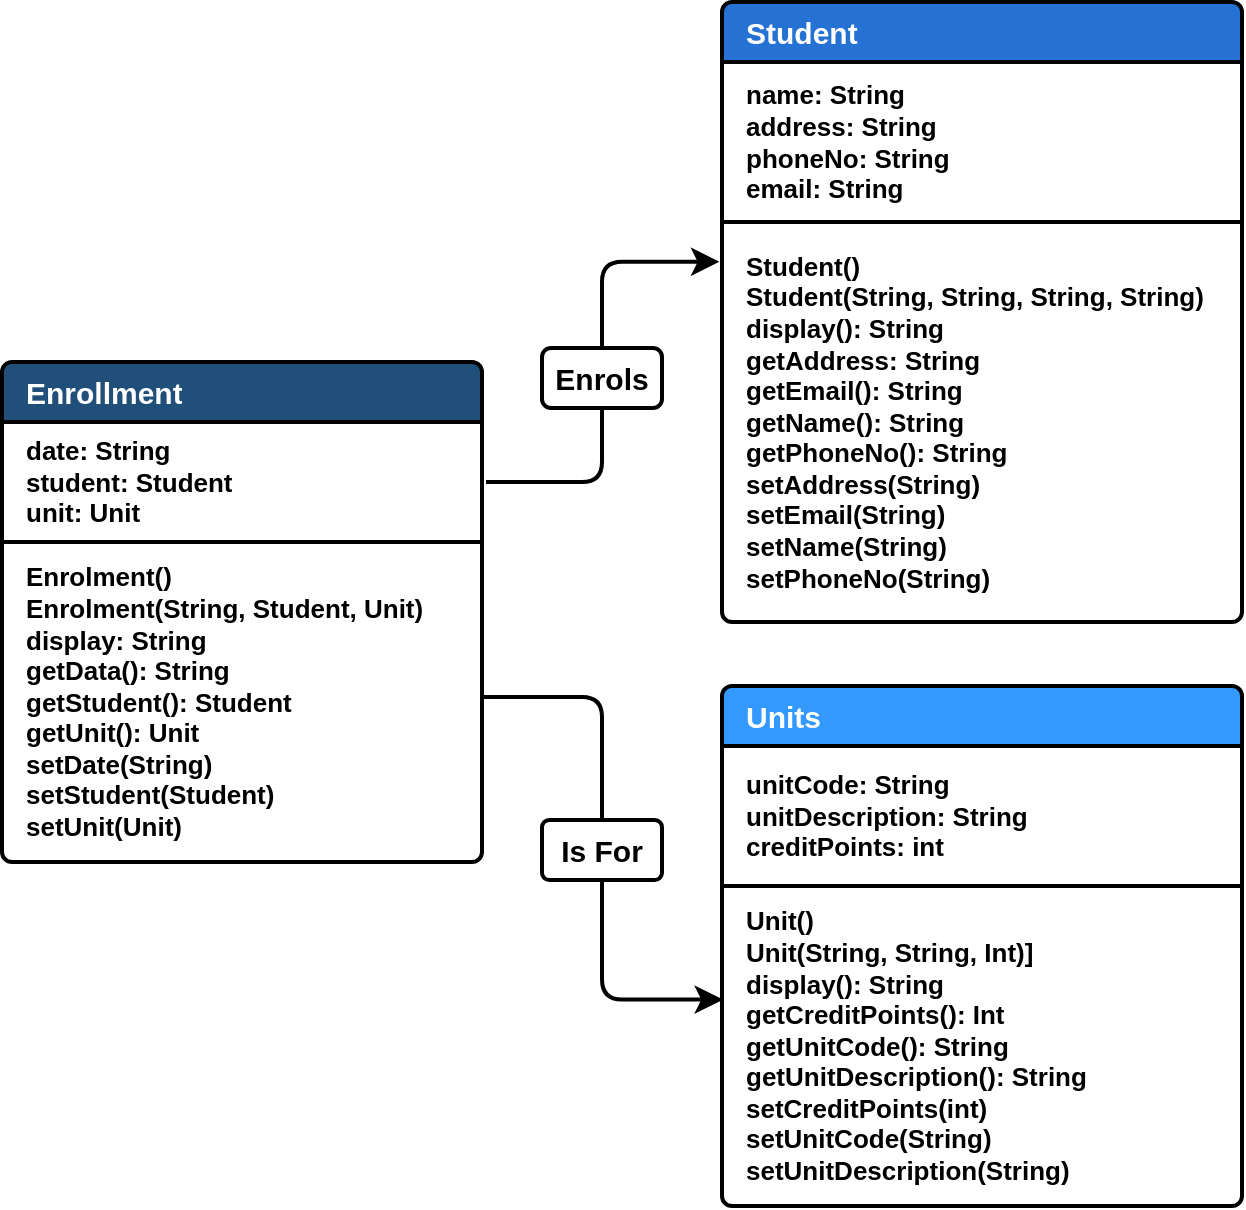 <mxfile version="24.8.3">
  <diagram name="Page-1" id="dSvuV1CNV-9eOFvfghRx">
    <mxGraphModel dx="1562" dy="958" grid="1" gridSize="10" guides="1" tooltips="1" connect="1" arrows="1" fold="1" page="1" pageScale="1" pageWidth="850" pageHeight="1100" math="0" shadow="0">
      <root>
        <mxCell id="0" />
        <mxCell id="1" parent="0" />
        <mxCell id="y66Isht47EPB-E9qdgSM-59" value="" style="group" vertex="1" connectable="0" parent="1">
          <mxGeometry x="40" y="40" width="620" height="602" as="geometry" />
        </mxCell>
        <mxCell id="y66Isht47EPB-E9qdgSM-7" value="" style="swimlane;fontStyle=1;childLayout=stackLayout;horizontal=1;startSize=0;horizontalStack=0;resizeParent=1;resizeParentMax=0;resizeLast=0;collapsible=0;marginBottom=0;whiteSpace=wrap;html=1;strokeColor=none;fillColor=none;strokeWidth=2;labelPadding=0;labelBorderColor=none;fontSize=13;shadow=0;perimeterSpacing=0;swimlaneLine=0;" vertex="1" parent="y66Isht47EPB-E9qdgSM-59">
          <mxGeometry y="180" width="240" height="250" as="geometry" />
        </mxCell>
        <mxCell id="y66Isht47EPB-E9qdgSM-8" value="Enrollment" style="text;strokeColor=default;fillColor=#204f79;align=left;verticalAlign=middle;spacingLeft=10;spacingRight=10;overflow=hidden;points=[[0,0.5],[1,0.5]];portConstraint=eastwest;rotatable=0;whiteSpace=wrap;html=1;shape=mxgraph.bootstrap.topButton;rSize=5;fontColor=#ffffff;labelBackgroundColor=none;fontSize=15;fontStyle=1;fontFamily=Helvetica;strokeWidth=2;labelPadding=0;labelBorderColor=none;shadow=0;perimeterSpacing=0;swimlaneLine=0;" vertex="1" parent="y66Isht47EPB-E9qdgSM-7">
          <mxGeometry width="240" height="30" as="geometry" />
        </mxCell>
        <mxCell id="y66Isht47EPB-E9qdgSM-9" value="date: String&lt;div style=&quot;font-size: 13px;&quot;&gt;student: Student&lt;/div&gt;&lt;div style=&quot;font-size: 13px;&quot;&gt;unit: Unit&lt;/div&gt;" style="text;strokeColor=default;fillColor=#FFFFFF;align=left;verticalAlign=middle;spacingLeft=10;spacingRight=10;overflow=hidden;points=[[0,0.5],[1,0.5]];portConstraint=eastwest;rotatable=0;whiteSpace=wrap;html=1;rSize=5;fontColor=#000000;strokeWidth=2;labelPadding=0;labelBorderColor=none;fontSize=13;fontStyle=1;shadow=0;perimeterSpacing=0;swimlaneLine=0;" vertex="1" parent="y66Isht47EPB-E9qdgSM-7">
          <mxGeometry y="30" width="240" height="60" as="geometry" />
        </mxCell>
        <mxCell id="y66Isht47EPB-E9qdgSM-12" value="Enrolment()&lt;div style=&quot;font-size: 13px;&quot;&gt;Enrolment(String, Student, Unit)&lt;/div&gt;&lt;div style=&quot;font-size: 13px;&quot;&gt;display: String&lt;/div&gt;&lt;div style=&quot;font-size: 13px;&quot;&gt;getData(): String&lt;/div&gt;&lt;div style=&quot;font-size: 13px;&quot;&gt;getStudent(): Student&lt;/div&gt;&lt;div style=&quot;font-size: 13px;&quot;&gt;getUnit(): Unit&lt;/div&gt;&lt;div style=&quot;font-size: 13px;&quot;&gt;setDate(String)&lt;/div&gt;&lt;div style=&quot;font-size: 13px;&quot;&gt;setStudent(Student)&lt;/div&gt;&lt;div style=&quot;font-size: 13px;&quot;&gt;setUnit(Unit)&lt;/div&gt;" style="text;strokeColor=default;fillColor=#FFFFFF;align=left;verticalAlign=middle;spacingLeft=10;spacingRight=10;overflow=hidden;points=[[0,0.5],[1,0.5]];portConstraint=eastwest;rotatable=0;whiteSpace=wrap;html=1;shape=mxgraph.bootstrap.bottomButton;rSize=5;fontColor=#000000;strokeWidth=2;labelPadding=0;labelBorderColor=none;fontSize=13;fontStyle=1;shadow=0;perimeterSpacing=0;swimlaneLine=0;" vertex="1" parent="y66Isht47EPB-E9qdgSM-7">
          <mxGeometry y="90" width="240" height="160" as="geometry" />
        </mxCell>
        <mxCell id="y66Isht47EPB-E9qdgSM-31" value="" style="swimlane;fontStyle=1;childLayout=stackLayout;horizontal=1;startSize=0;horizontalStack=0;resizeParent=1;resizeParentMax=0;resizeLast=0;collapsible=0;marginBottom=0;whiteSpace=wrap;html=1;strokeColor=none;fillColor=none;strokeWidth=2;labelPadding=0;labelBorderColor=none;fontSize=13;shadow=0;perimeterSpacing=0;swimlaneLine=0;" vertex="1" parent="y66Isht47EPB-E9qdgSM-59">
          <mxGeometry x="360" width="260" height="310" as="geometry" />
        </mxCell>
        <mxCell id="y66Isht47EPB-E9qdgSM-32" value="Student" style="text;strokeColor=default;fillColor=#2571d4;align=left;verticalAlign=middle;spacingLeft=10;spacingRight=10;overflow=hidden;points=[[0,0.5],[1,0.5]];portConstraint=eastwest;rotatable=0;whiteSpace=wrap;html=1;shape=mxgraph.bootstrap.topButton;rSize=5;fontColor=#ffffff;labelBackgroundColor=none;fontSize=15;fontStyle=1;fontFamily=Helvetica;strokeWidth=2;labelPadding=0;labelBorderColor=none;shadow=0;perimeterSpacing=0;swimlaneLine=0;" vertex="1" parent="y66Isht47EPB-E9qdgSM-31">
          <mxGeometry width="260" height="30" as="geometry" />
        </mxCell>
        <mxCell id="y66Isht47EPB-E9qdgSM-33" value="name: String&lt;div&gt;address: String&lt;/div&gt;&lt;div&gt;phoneNo: String&lt;/div&gt;&lt;div&gt;email: String&lt;/div&gt;" style="text;strokeColor=default;fillColor=#FFFFFF;align=left;verticalAlign=middle;spacingLeft=10;spacingRight=10;overflow=hidden;points=[[0,0.5],[1,0.5]];portConstraint=eastwest;rotatable=0;whiteSpace=wrap;html=1;rSize=5;fontColor=#000000;strokeWidth=2;labelPadding=0;labelBorderColor=none;fontSize=13;fontStyle=1;shadow=0;perimeterSpacing=0;swimlaneLine=0;" vertex="1" parent="y66Isht47EPB-E9qdgSM-31">
          <mxGeometry y="30" width="260" height="80" as="geometry" />
        </mxCell>
        <mxCell id="y66Isht47EPB-E9qdgSM-34" value="Student()&lt;div&gt;Student(String, String, String, String)&lt;/div&gt;&lt;div&gt;display(): String&lt;/div&gt;&lt;div&gt;getAddress: String&lt;/div&gt;&lt;div&gt;getEmail(): String&lt;/div&gt;&lt;div&gt;getName(): String&lt;/div&gt;&lt;div&gt;getPhoneNo(): String&lt;/div&gt;&lt;div&gt;setAddress(String)&lt;/div&gt;&lt;div&gt;setEmail(String)&lt;/div&gt;&lt;div&gt;setName(String)&lt;/div&gt;&lt;div&gt;setPhoneNo(String)&lt;/div&gt;" style="text;strokeColor=default;fillColor=#FFFFFF;align=left;verticalAlign=middle;spacingLeft=10;spacingRight=10;overflow=hidden;points=[[0,0.5],[1,0.5]];portConstraint=eastwest;rotatable=0;whiteSpace=wrap;html=1;shape=mxgraph.bootstrap.bottomButton;rSize=5;fontColor=#000000;strokeWidth=2;labelPadding=0;labelBorderColor=none;fontSize=13;fontStyle=1;shadow=0;perimeterSpacing=0;swimlaneLine=0;" vertex="1" parent="y66Isht47EPB-E9qdgSM-31">
          <mxGeometry y="110" width="260" height="200" as="geometry" />
        </mxCell>
        <mxCell id="y66Isht47EPB-E9qdgSM-35" value="" style="swimlane;fontStyle=1;childLayout=stackLayout;horizontal=1;startSize=0;horizontalStack=0;resizeParent=1;resizeParentMax=0;resizeLast=0;collapsible=0;marginBottom=0;whiteSpace=wrap;html=1;strokeColor=none;fillColor=none;strokeWidth=2;labelPadding=0;labelBorderColor=none;fontSize=13;shadow=0;perimeterSpacing=0;swimlaneLine=0;" vertex="1" parent="y66Isht47EPB-E9qdgSM-59">
          <mxGeometry x="360" y="342" width="260" height="260" as="geometry" />
        </mxCell>
        <mxCell id="y66Isht47EPB-E9qdgSM-36" value="Units" style="text;strokeColor=default;fillColor=#3399FF;align=left;verticalAlign=middle;spacingLeft=10;spacingRight=10;overflow=hidden;points=[[0,0.5],[1,0.5]];portConstraint=eastwest;rotatable=0;whiteSpace=wrap;html=1;shape=mxgraph.bootstrap.topButton;rSize=5;fontColor=#ffffff;labelBackgroundColor=none;fontSize=15;fontStyle=1;fontFamily=Helvetica;strokeWidth=2;labelPadding=0;labelBorderColor=none;shadow=0;perimeterSpacing=0;swimlaneLine=0;" vertex="1" parent="y66Isht47EPB-E9qdgSM-35">
          <mxGeometry width="260" height="30" as="geometry" />
        </mxCell>
        <mxCell id="y66Isht47EPB-E9qdgSM-37" value="unitCode: String&lt;div&gt;unitDescription: String&lt;/div&gt;&lt;div&gt;creditPoints: int&lt;/div&gt;" style="text;strokeColor=default;fillColor=#FFFFFF;align=left;verticalAlign=middle;spacingLeft=10;spacingRight=10;overflow=hidden;points=[[0,0.5],[1,0.5]];portConstraint=eastwest;rotatable=0;whiteSpace=wrap;html=1;rSize=5;fontColor=#000000;strokeWidth=2;labelPadding=0;labelBorderColor=none;fontSize=13;fontStyle=1;shadow=0;perimeterSpacing=0;swimlaneLine=0;" vertex="1" parent="y66Isht47EPB-E9qdgSM-35">
          <mxGeometry y="30" width="260" height="70" as="geometry" />
        </mxCell>
        <mxCell id="y66Isht47EPB-E9qdgSM-38" value="Unit()&lt;div&gt;Unit(String, String, Int)]&lt;/div&gt;&lt;div&gt;display(): String&lt;/div&gt;&lt;div&gt;getCreditPoints(): Int&lt;/div&gt;&lt;div&gt;getUnitCode(): String&lt;/div&gt;&lt;div&gt;getUnitDescription(): String&lt;/div&gt;&lt;div&gt;setCreditPoints(int)&lt;/div&gt;&lt;div&gt;setUnitCode(String)&lt;/div&gt;&lt;div&gt;setUnitDescription(String)&lt;/div&gt;" style="text;strokeColor=default;fillColor=#FFFFFF;align=left;verticalAlign=middle;spacingLeft=10;spacingRight=10;overflow=hidden;points=[[0,0.5],[1,0.5]];portConstraint=eastwest;rotatable=0;whiteSpace=wrap;html=1;shape=mxgraph.bootstrap.bottomButton;rSize=5;fontColor=#000000;strokeWidth=2;labelPadding=0;labelBorderColor=none;fontSize=13;fontStyle=1;shadow=0;perimeterSpacing=0;swimlaneLine=0;" vertex="1" parent="y66Isht47EPB-E9qdgSM-35">
          <mxGeometry y="100" width="260" height="160" as="geometry" />
        </mxCell>
        <mxCell id="y66Isht47EPB-E9qdgSM-54" value="" style="edgeStyle=segmentEdgeStyle;endArrow=classic;html=1;curved=0;rounded=1;endSize=8;startSize=8;sourcePerimeterSpacing=0;targetPerimeterSpacing=0;fontSize=12;entryX=-0.005;entryY=0.419;entryDx=0;entryDy=0;strokeWidth=2;entryPerimeter=0;" edge="1" parent="y66Isht47EPB-E9qdgSM-59" target="y66Isht47EPB-E9qdgSM-31">
          <mxGeometry width="140" relative="1" as="geometry">
            <mxPoint x="242" y="240" as="sourcePoint" />
            <mxPoint x="340" y="410" as="targetPoint" />
            <Array as="points">
              <mxPoint x="300" y="240" />
              <mxPoint x="300" y="130" />
            </Array>
          </mxGeometry>
        </mxCell>
        <mxCell id="y66Isht47EPB-E9qdgSM-43" value="Enrols" style="text;strokeColor=default;fillColor=default;align=center;verticalAlign=middle;whiteSpace=wrap;rounded=1;fontSize=15;strokeWidth=2;fontStyle=1;labelBackgroundColor=default;gradientColor=none;imageHeight=22;" vertex="1" parent="y66Isht47EPB-E9qdgSM-59">
          <mxGeometry x="270" y="173" width="60" height="30" as="geometry" />
        </mxCell>
        <mxCell id="y66Isht47EPB-E9qdgSM-56" value="" style="edgeStyle=segmentEdgeStyle;endArrow=classic;html=1;curved=0;rounded=1;endSize=8;startSize=8;sourcePerimeterSpacing=0;targetPerimeterSpacing=0;fontSize=12;entryX=0.002;entryY=0.355;entryDx=0;entryDy=0;strokeWidth=2;entryPerimeter=0;" edge="1" parent="y66Isht47EPB-E9qdgSM-59" target="y66Isht47EPB-E9qdgSM-38">
          <mxGeometry width="140" relative="1" as="geometry">
            <mxPoint x="240" y="347.5" as="sourcePoint" />
            <mxPoint x="358" y="262.5" as="targetPoint" />
            <Array as="points">
              <mxPoint x="300" y="348" />
              <mxPoint x="300" y="499" />
            </Array>
          </mxGeometry>
        </mxCell>
        <mxCell id="y66Isht47EPB-E9qdgSM-44" value="Is For" style="text;strokeColor=default;fillColor=default;align=center;verticalAlign=middle;whiteSpace=wrap;rounded=1;fontSize=15;strokeWidth=2;fontStyle=1;labelBackgroundColor=default;gradientColor=none;arcSize=12;imageHeight=24;spacing=1;" vertex="1" parent="y66Isht47EPB-E9qdgSM-59">
          <mxGeometry x="270" y="409" width="60" height="30" as="geometry" />
        </mxCell>
      </root>
    </mxGraphModel>
  </diagram>
</mxfile>
